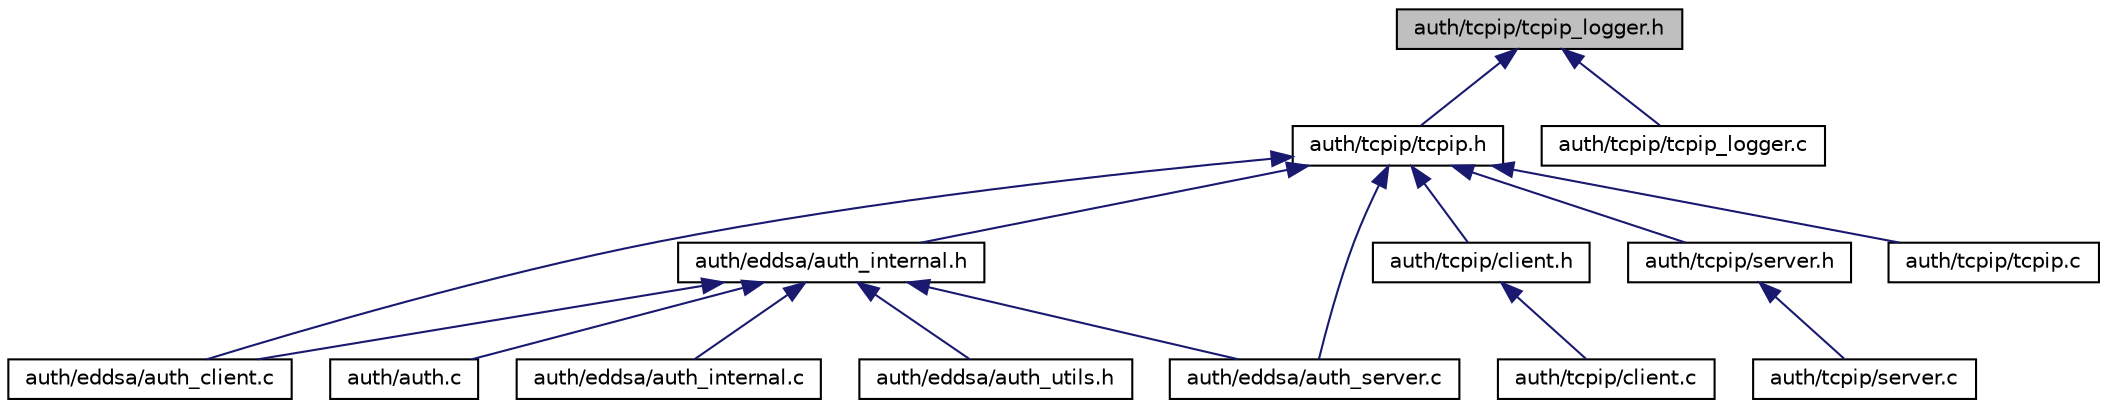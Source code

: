 digraph "auth/tcpip/tcpip_logger.h"
{
  edge [fontname="Helvetica",fontsize="10",labelfontname="Helvetica",labelfontsize="10"];
  node [fontname="Helvetica",fontsize="10",shape=record];
  Node2 [label="auth/tcpip/tcpip_logger.h",height=0.2,width=0.4,color="black", fillcolor="grey75", style="filled", fontcolor="black"];
  Node2 -> Node3 [dir="back",color="midnightblue",fontsize="10",style="solid",fontname="Helvetica"];
  Node3 [label="auth/tcpip/tcpip.h",height=0.2,width=0.4,color="black", fillcolor="white", style="filled",URL="$tcpip_8h.html"];
  Node3 -> Node4 [dir="back",color="midnightblue",fontsize="10",style="solid",fontname="Helvetica"];
  Node4 [label="auth/eddsa/auth_internal.h",height=0.2,width=0.4,color="black", fillcolor="white", style="filled",URL="$auth__internal_8h.html"];
  Node4 -> Node5 [dir="back",color="midnightblue",fontsize="10",style="solid",fontname="Helvetica"];
  Node5 [label="auth/auth.c",height=0.2,width=0.4,color="black", fillcolor="white", style="filled",URL="$auth_8c.html"];
  Node4 -> Node6 [dir="back",color="midnightblue",fontsize="10",style="solid",fontname="Helvetica"];
  Node6 [label="auth/eddsa/auth_client.c",height=0.2,width=0.4,color="black", fillcolor="white", style="filled",URL="$auth__client_8c.html"];
  Node4 -> Node7 [dir="back",color="midnightblue",fontsize="10",style="solid",fontname="Helvetica"];
  Node7 [label="auth/eddsa/auth_internal.c",height=0.2,width=0.4,color="black", fillcolor="white", style="filled",URL="$auth__internal_8c.html"];
  Node4 -> Node8 [dir="back",color="midnightblue",fontsize="10",style="solid",fontname="Helvetica"];
  Node8 [label="auth/eddsa/auth_server.c",height=0.2,width=0.4,color="black", fillcolor="white", style="filled",URL="$auth__server_8c.html"];
  Node4 -> Node9 [dir="back",color="midnightblue",fontsize="10",style="solid",fontname="Helvetica"];
  Node9 [label="auth/eddsa/auth_utils.h",height=0.2,width=0.4,color="black", fillcolor="white", style="filled",URL="$auth__utils_8h.html"];
  Node3 -> Node6 [dir="back",color="midnightblue",fontsize="10",style="solid",fontname="Helvetica"];
  Node3 -> Node8 [dir="back",color="midnightblue",fontsize="10",style="solid",fontname="Helvetica"];
  Node3 -> Node10 [dir="back",color="midnightblue",fontsize="10",style="solid",fontname="Helvetica"];
  Node10 [label="auth/tcpip/client.h",height=0.2,width=0.4,color="black", fillcolor="white", style="filled",URL="$client_8h.html"];
  Node10 -> Node11 [dir="back",color="midnightblue",fontsize="10",style="solid",fontname="Helvetica"];
  Node11 [label="auth/tcpip/client.c",height=0.2,width=0.4,color="black", fillcolor="white", style="filled",URL="$client_8c.html"];
  Node3 -> Node12 [dir="back",color="midnightblue",fontsize="10",style="solid",fontname="Helvetica"];
  Node12 [label="auth/tcpip/server.h",height=0.2,width=0.4,color="black", fillcolor="white", style="filled",URL="$server_8h.html"];
  Node12 -> Node13 [dir="back",color="midnightblue",fontsize="10",style="solid",fontname="Helvetica"];
  Node13 [label="auth/tcpip/server.c",height=0.2,width=0.4,color="black", fillcolor="white", style="filled",URL="$server_8c.html"];
  Node3 -> Node14 [dir="back",color="midnightblue",fontsize="10",style="solid",fontname="Helvetica"];
  Node14 [label="auth/tcpip/tcpip.c",height=0.2,width=0.4,color="black", fillcolor="white", style="filled",URL="$tcpip_8c.html"];
  Node2 -> Node15 [dir="back",color="midnightblue",fontsize="10",style="solid",fontname="Helvetica"];
  Node15 [label="auth/tcpip/tcpip_logger.c",height=0.2,width=0.4,color="black", fillcolor="white", style="filled",URL="$tcpip__logger_8c.html"];
}
